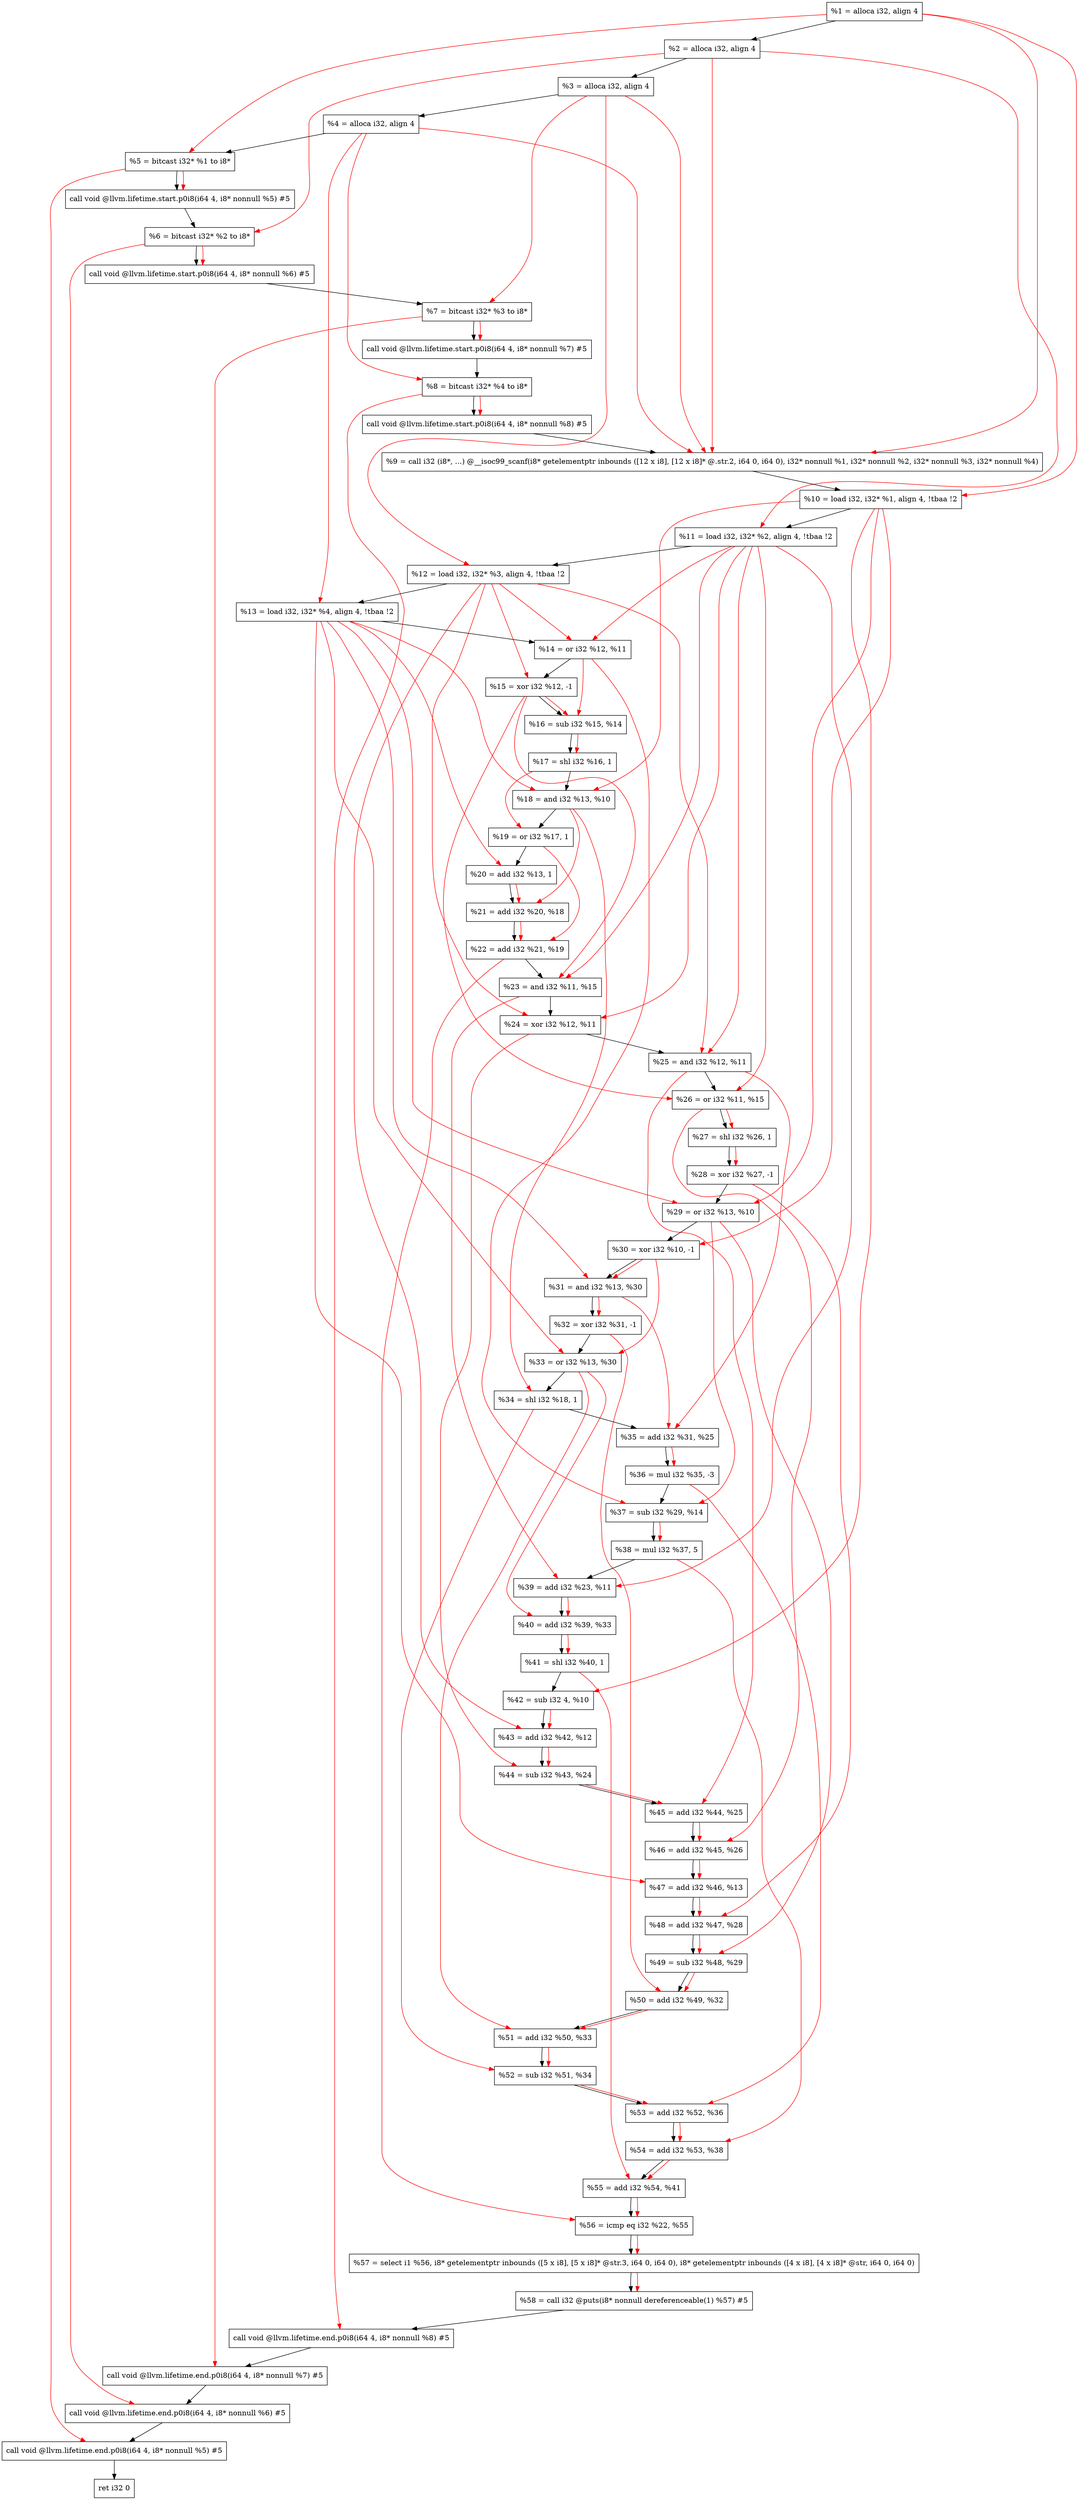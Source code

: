 digraph "DFG for'main' function" {
	Node0x124ed98[shape=record, label="  %1 = alloca i32, align 4"];
	Node0x124ee18[shape=record, label="  %2 = alloca i32, align 4"];
	Node0x124eea8[shape=record, label="  %3 = alloca i32, align 4"];
	Node0x124ef08[shape=record, label="  %4 = alloca i32, align 4"];
	Node0x124efb8[shape=record, label="  %5 = bitcast i32* %1 to i8*"];
	Node0x124f3e8[shape=record, label="  call void @llvm.lifetime.start.p0i8(i64 4, i8* nonnull %5) #5"];
	Node0x124f4c8[shape=record, label="  %6 = bitcast i32* %2 to i8*"];
	Node0x124f5c8[shape=record, label="  call void @llvm.lifetime.start.p0i8(i64 4, i8* nonnull %6) #5"];
	Node0x124f688[shape=record, label="  %7 = bitcast i32* %3 to i8*"];
	Node0x124f738[shape=record, label="  call void @llvm.lifetime.start.p0i8(i64 4, i8* nonnull %7) #5"];
	Node0x124f7f8[shape=record, label="  %8 = bitcast i32* %4 to i8*"];
	Node0x124f8a8[shape=record, label="  call void @llvm.lifetime.start.p0i8(i64 4, i8* nonnull %8) #5"];
	Node0x1249bd0[shape=record, label="  %9 = call i32 (i8*, ...) @__isoc99_scanf(i8* getelementptr inbounds ([12 x i8], [12 x i8]* @.str.2, i64 0, i64 0), i32* nonnull %1, i32* nonnull %2, i32* nonnull %3, i32* nonnull %4)"];
	Node0x124faa8[shape=record, label="  %10 = load i32, i32* %1, align 4, !tbaa !2"];
	Node0x1250a18[shape=record, label="  %11 = load i32, i32* %2, align 4, !tbaa !2"];
	Node0x1251088[shape=record, label="  %12 = load i32, i32* %3, align 4, !tbaa !2"];
	Node0x12510e8[shape=record, label="  %13 = load i32, i32* %4, align 4, !tbaa !2"];
	Node0x1251160[shape=record, label="  %14 = or i32 %12, %11"];
	Node0x12511d0[shape=record, label="  %15 = xor i32 %12, -1"];
	Node0x1251240[shape=record, label="  %16 = sub i32 %15, %14"];
	Node0x12512b0[shape=record, label="  %17 = shl i32 %16, 1"];
	Node0x1251320[shape=record, label="  %18 = and i32 %13, %10"];
	Node0x1251390[shape=record, label="  %19 = or i32 %17, 1"];
	Node0x1251400[shape=record, label="  %20 = add i32 %13, 1"];
	Node0x1251470[shape=record, label="  %21 = add i32 %20, %18"];
	Node0x12514e0[shape=record, label="  %22 = add i32 %21, %19"];
	Node0x1251550[shape=record, label="  %23 = and i32 %11, %15"];
	Node0x12515c0[shape=record, label="  %24 = xor i32 %12, %11"];
	Node0x1251630[shape=record, label="  %25 = and i32 %12, %11"];
	Node0x12516a0[shape=record, label="  %26 = or i32 %11, %15"];
	Node0x1251710[shape=record, label="  %27 = shl i32 %26, 1"];
	Node0x1251780[shape=record, label="  %28 = xor i32 %27, -1"];
	Node0x12517f0[shape=record, label="  %29 = or i32 %13, %10"];
	Node0x1251860[shape=record, label="  %30 = xor i32 %10, -1"];
	Node0x12518d0[shape=record, label="  %31 = and i32 %13, %30"];
	Node0x1251940[shape=record, label="  %32 = xor i32 %31, -1"];
	Node0x12519b0[shape=record, label="  %33 = or i32 %13, %30"];
	Node0x1251a20[shape=record, label="  %34 = shl i32 %18, 1"];
	Node0x1251a90[shape=record, label="  %35 = add i32 %31, %25"];
	Node0x1251b00[shape=record, label="  %36 = mul i32 %35, -3"];
	Node0x1251b70[shape=record, label="  %37 = sub i32 %29, %14"];
	Node0x1251be0[shape=record, label="  %38 = mul i32 %37, 5"];
	Node0x1251c50[shape=record, label="  %39 = add i32 %23, %11"];
	Node0x1251cc0[shape=record, label="  %40 = add i32 %39, %33"];
	Node0x1251d30[shape=record, label="  %41 = shl i32 %40, 1"];
	Node0x1251da0[shape=record, label="  %42 = sub i32 4, %10"];
	Node0x1251e10[shape=record, label="  %43 = add i32 %42, %12"];
	Node0x1251e80[shape=record, label="  %44 = sub i32 %43, %24"];
	Node0x1251ef0[shape=record, label="  %45 = add i32 %44, %25"];
	Node0x1251f60[shape=record, label="  %46 = add i32 %45, %26"];
	Node0x1251fd0[shape=record, label="  %47 = add i32 %46, %13"];
	Node0x1252040[shape=record, label="  %48 = add i32 %47, %28"];
	Node0x12520b0[shape=record, label="  %49 = sub i32 %48, %29"];
	Node0x1252120[shape=record, label="  %50 = add i32 %49, %32"];
	Node0x1252190[shape=record, label="  %51 = add i32 %50, %33"];
	Node0x1252200[shape=record, label="  %52 = sub i32 %51, %34"];
	Node0x1252270[shape=record, label="  %53 = add i32 %52, %36"];
	Node0x12522e0[shape=record, label="  %54 = add i32 %53, %38"];
	Node0x1252350[shape=record, label="  %55 = add i32 %54, %41"];
	Node0x12523c0[shape=record, label="  %56 = icmp eq i32 %22, %55"];
	Node0x11ee8b8[shape=record, label="  %57 = select i1 %56, i8* getelementptr inbounds ([5 x i8], [5 x i8]* @str.3, i64 0, i64 0), i8* getelementptr inbounds ([4 x i8], [4 x i8]* @str, i64 0, i64 0)"];
	Node0x1252450[shape=record, label="  %58 = call i32 @puts(i8* nonnull dereferenceable(1) %57) #5"];
	Node0x12526f8[shape=record, label="  call void @llvm.lifetime.end.p0i8(i64 4, i8* nonnull %8) #5"];
	Node0x1252858[shape=record, label="  call void @llvm.lifetime.end.p0i8(i64 4, i8* nonnull %7) #5"];
	Node0x1252968[shape=record, label="  call void @llvm.lifetime.end.p0i8(i64 4, i8* nonnull %6) #5"];
	Node0x1252a78[shape=record, label="  call void @llvm.lifetime.end.p0i8(i64 4, i8* nonnull %5) #5"];
	Node0x1252b38[shape=record, label="  ret i32 0"];
	Node0x124ed98 -> Node0x124ee18;
	Node0x124ee18 -> Node0x124eea8;
	Node0x124eea8 -> Node0x124ef08;
	Node0x124ef08 -> Node0x124efb8;
	Node0x124efb8 -> Node0x124f3e8;
	Node0x124f3e8 -> Node0x124f4c8;
	Node0x124f4c8 -> Node0x124f5c8;
	Node0x124f5c8 -> Node0x124f688;
	Node0x124f688 -> Node0x124f738;
	Node0x124f738 -> Node0x124f7f8;
	Node0x124f7f8 -> Node0x124f8a8;
	Node0x124f8a8 -> Node0x1249bd0;
	Node0x1249bd0 -> Node0x124faa8;
	Node0x124faa8 -> Node0x1250a18;
	Node0x1250a18 -> Node0x1251088;
	Node0x1251088 -> Node0x12510e8;
	Node0x12510e8 -> Node0x1251160;
	Node0x1251160 -> Node0x12511d0;
	Node0x12511d0 -> Node0x1251240;
	Node0x1251240 -> Node0x12512b0;
	Node0x12512b0 -> Node0x1251320;
	Node0x1251320 -> Node0x1251390;
	Node0x1251390 -> Node0x1251400;
	Node0x1251400 -> Node0x1251470;
	Node0x1251470 -> Node0x12514e0;
	Node0x12514e0 -> Node0x1251550;
	Node0x1251550 -> Node0x12515c0;
	Node0x12515c0 -> Node0x1251630;
	Node0x1251630 -> Node0x12516a0;
	Node0x12516a0 -> Node0x1251710;
	Node0x1251710 -> Node0x1251780;
	Node0x1251780 -> Node0x12517f0;
	Node0x12517f0 -> Node0x1251860;
	Node0x1251860 -> Node0x12518d0;
	Node0x12518d0 -> Node0x1251940;
	Node0x1251940 -> Node0x12519b0;
	Node0x12519b0 -> Node0x1251a20;
	Node0x1251a20 -> Node0x1251a90;
	Node0x1251a90 -> Node0x1251b00;
	Node0x1251b00 -> Node0x1251b70;
	Node0x1251b70 -> Node0x1251be0;
	Node0x1251be0 -> Node0x1251c50;
	Node0x1251c50 -> Node0x1251cc0;
	Node0x1251cc0 -> Node0x1251d30;
	Node0x1251d30 -> Node0x1251da0;
	Node0x1251da0 -> Node0x1251e10;
	Node0x1251e10 -> Node0x1251e80;
	Node0x1251e80 -> Node0x1251ef0;
	Node0x1251ef0 -> Node0x1251f60;
	Node0x1251f60 -> Node0x1251fd0;
	Node0x1251fd0 -> Node0x1252040;
	Node0x1252040 -> Node0x12520b0;
	Node0x12520b0 -> Node0x1252120;
	Node0x1252120 -> Node0x1252190;
	Node0x1252190 -> Node0x1252200;
	Node0x1252200 -> Node0x1252270;
	Node0x1252270 -> Node0x12522e0;
	Node0x12522e0 -> Node0x1252350;
	Node0x1252350 -> Node0x12523c0;
	Node0x12523c0 -> Node0x11ee8b8;
	Node0x11ee8b8 -> Node0x1252450;
	Node0x1252450 -> Node0x12526f8;
	Node0x12526f8 -> Node0x1252858;
	Node0x1252858 -> Node0x1252968;
	Node0x1252968 -> Node0x1252a78;
	Node0x1252a78 -> Node0x1252b38;
edge [color=red]
	Node0x124ed98 -> Node0x124efb8;
	Node0x124efb8 -> Node0x124f3e8;
	Node0x124ee18 -> Node0x124f4c8;
	Node0x124f4c8 -> Node0x124f5c8;
	Node0x124eea8 -> Node0x124f688;
	Node0x124f688 -> Node0x124f738;
	Node0x124ef08 -> Node0x124f7f8;
	Node0x124f7f8 -> Node0x124f8a8;
	Node0x124ed98 -> Node0x1249bd0;
	Node0x124ee18 -> Node0x1249bd0;
	Node0x124eea8 -> Node0x1249bd0;
	Node0x124ef08 -> Node0x1249bd0;
	Node0x124ed98 -> Node0x124faa8;
	Node0x124ee18 -> Node0x1250a18;
	Node0x124eea8 -> Node0x1251088;
	Node0x124ef08 -> Node0x12510e8;
	Node0x1251088 -> Node0x1251160;
	Node0x1250a18 -> Node0x1251160;
	Node0x1251088 -> Node0x12511d0;
	Node0x12511d0 -> Node0x1251240;
	Node0x1251160 -> Node0x1251240;
	Node0x1251240 -> Node0x12512b0;
	Node0x12510e8 -> Node0x1251320;
	Node0x124faa8 -> Node0x1251320;
	Node0x12512b0 -> Node0x1251390;
	Node0x12510e8 -> Node0x1251400;
	Node0x1251400 -> Node0x1251470;
	Node0x1251320 -> Node0x1251470;
	Node0x1251470 -> Node0x12514e0;
	Node0x1251390 -> Node0x12514e0;
	Node0x1250a18 -> Node0x1251550;
	Node0x12511d0 -> Node0x1251550;
	Node0x1251088 -> Node0x12515c0;
	Node0x1250a18 -> Node0x12515c0;
	Node0x1251088 -> Node0x1251630;
	Node0x1250a18 -> Node0x1251630;
	Node0x1250a18 -> Node0x12516a0;
	Node0x12511d0 -> Node0x12516a0;
	Node0x12516a0 -> Node0x1251710;
	Node0x1251710 -> Node0x1251780;
	Node0x12510e8 -> Node0x12517f0;
	Node0x124faa8 -> Node0x12517f0;
	Node0x124faa8 -> Node0x1251860;
	Node0x12510e8 -> Node0x12518d0;
	Node0x1251860 -> Node0x12518d0;
	Node0x12518d0 -> Node0x1251940;
	Node0x12510e8 -> Node0x12519b0;
	Node0x1251860 -> Node0x12519b0;
	Node0x1251320 -> Node0x1251a20;
	Node0x12518d0 -> Node0x1251a90;
	Node0x1251630 -> Node0x1251a90;
	Node0x1251a90 -> Node0x1251b00;
	Node0x12517f0 -> Node0x1251b70;
	Node0x1251160 -> Node0x1251b70;
	Node0x1251b70 -> Node0x1251be0;
	Node0x1251550 -> Node0x1251c50;
	Node0x1250a18 -> Node0x1251c50;
	Node0x1251c50 -> Node0x1251cc0;
	Node0x12519b0 -> Node0x1251cc0;
	Node0x1251cc0 -> Node0x1251d30;
	Node0x124faa8 -> Node0x1251da0;
	Node0x1251da0 -> Node0x1251e10;
	Node0x1251088 -> Node0x1251e10;
	Node0x1251e10 -> Node0x1251e80;
	Node0x12515c0 -> Node0x1251e80;
	Node0x1251e80 -> Node0x1251ef0;
	Node0x1251630 -> Node0x1251ef0;
	Node0x1251ef0 -> Node0x1251f60;
	Node0x12516a0 -> Node0x1251f60;
	Node0x1251f60 -> Node0x1251fd0;
	Node0x12510e8 -> Node0x1251fd0;
	Node0x1251fd0 -> Node0x1252040;
	Node0x1251780 -> Node0x1252040;
	Node0x1252040 -> Node0x12520b0;
	Node0x12517f0 -> Node0x12520b0;
	Node0x12520b0 -> Node0x1252120;
	Node0x1251940 -> Node0x1252120;
	Node0x1252120 -> Node0x1252190;
	Node0x12519b0 -> Node0x1252190;
	Node0x1252190 -> Node0x1252200;
	Node0x1251a20 -> Node0x1252200;
	Node0x1252200 -> Node0x1252270;
	Node0x1251b00 -> Node0x1252270;
	Node0x1252270 -> Node0x12522e0;
	Node0x1251be0 -> Node0x12522e0;
	Node0x12522e0 -> Node0x1252350;
	Node0x1251d30 -> Node0x1252350;
	Node0x12514e0 -> Node0x12523c0;
	Node0x1252350 -> Node0x12523c0;
	Node0x12523c0 -> Node0x11ee8b8;
	Node0x11ee8b8 -> Node0x1252450;
	Node0x124f7f8 -> Node0x12526f8;
	Node0x124f688 -> Node0x1252858;
	Node0x124f4c8 -> Node0x1252968;
	Node0x124efb8 -> Node0x1252a78;
}
